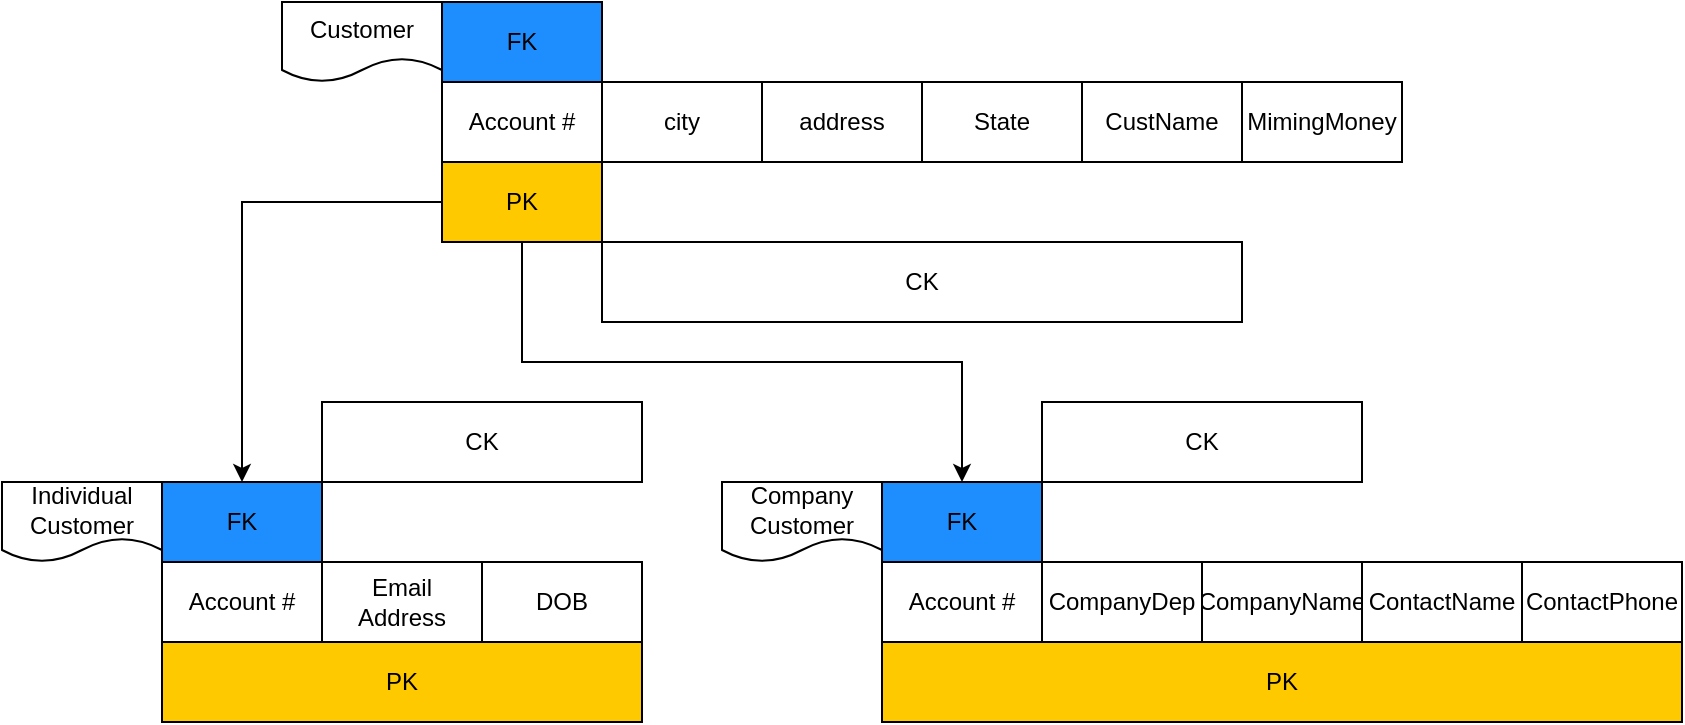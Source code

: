 <mxfile version="13.0.1" type="google"><diagram id="13lUHlYLAXj3Kz5JGvQm" name="Page-1"><mxGraphModel dx="2272" dy="794" grid="1" gridSize="10" guides="1" tooltips="1" connect="1" arrows="1" fold="1" page="1" pageScale="1" pageWidth="850" pageHeight="1100" math="0" shadow="0"><root><mxCell id="0"/><mxCell id="1" parent="0"/><mxCell id="I89QpoiSbTyJXKaOHs5l-1" value="Account #" style="rounded=0;whiteSpace=wrap;html=1;" vertex="1" parent="1"><mxGeometry x="-300" y="280" width="80" height="40" as="geometry"/></mxCell><mxCell id="I89QpoiSbTyJXKaOHs5l-4" value="FK" style="rounded=0;whiteSpace=wrap;html=1;fillColor=#1E8EFF;" vertex="1" parent="1"><mxGeometry x="-300" y="240" width="80" height="40" as="geometry"/></mxCell><mxCell id="I89QpoiSbTyJXKaOHs5l-77" style="edgeStyle=orthogonalEdgeStyle;rounded=0;orthogonalLoop=1;jettySize=auto;html=1;entryX=0.5;entryY=0;entryDx=0;entryDy=0;" edge="1" parent="1" source="I89QpoiSbTyJXKaOHs5l-5" target="I89QpoiSbTyJXKaOHs5l-47"><mxGeometry relative="1" as="geometry"/></mxCell><mxCell id="I89QpoiSbTyJXKaOHs5l-78" style="edgeStyle=orthogonalEdgeStyle;rounded=0;orthogonalLoop=1;jettySize=auto;html=1;entryX=0.5;entryY=0;entryDx=0;entryDy=0;" edge="1" parent="1" source="I89QpoiSbTyJXKaOHs5l-5" target="I89QpoiSbTyJXKaOHs5l-49"><mxGeometry relative="1" as="geometry"><Array as="points"><mxPoint x="-260" y="420"/><mxPoint x="-40" y="420"/></Array></mxGeometry></mxCell><mxCell id="I89QpoiSbTyJXKaOHs5l-5" value="PK" style="rounded=0;whiteSpace=wrap;html=1;fillColor=#FFC900;" vertex="1" parent="1"><mxGeometry x="-300" y="320" width="80" height="40" as="geometry"/></mxCell><mxCell id="I89QpoiSbTyJXKaOHs5l-6" value="city" style="rounded=0;whiteSpace=wrap;html=1;" vertex="1" parent="1"><mxGeometry x="-220" y="280" width="80" height="40" as="geometry"/></mxCell><mxCell id="I89QpoiSbTyJXKaOHs5l-7" value="address" style="rounded=0;whiteSpace=wrap;html=1;" vertex="1" parent="1"><mxGeometry x="-140" y="280" width="80" height="40" as="geometry"/></mxCell><mxCell id="I89QpoiSbTyJXKaOHs5l-8" value="State" style="rounded=0;whiteSpace=wrap;html=1;" vertex="1" parent="1"><mxGeometry x="-60" y="280" width="80" height="40" as="geometry"/></mxCell><mxCell id="I89QpoiSbTyJXKaOHs5l-21" value="Account #" style="rounded=0;whiteSpace=wrap;html=1;" vertex="1" parent="1"><mxGeometry x="-440" y="520" width="80" height="40" as="geometry"/></mxCell><mxCell id="I89QpoiSbTyJXKaOHs5l-22" value="Email&lt;br&gt;Address" style="rounded=0;whiteSpace=wrap;html=1;" vertex="1" parent="1"><mxGeometry x="-360" y="520" width="80" height="40" as="geometry"/></mxCell><mxCell id="I89QpoiSbTyJXKaOHs5l-23" value="CompanyName" style="rounded=0;whiteSpace=wrap;html=1;" vertex="1" parent="1"><mxGeometry x="80" y="520" width="80" height="40" as="geometry"/></mxCell><mxCell id="I89QpoiSbTyJXKaOHs5l-24" value="CompanyDep" style="rounded=0;whiteSpace=wrap;html=1;" vertex="1" parent="1"><mxGeometry y="520" width="80" height="40" as="geometry"/></mxCell><mxCell id="I89QpoiSbTyJXKaOHs5l-25" value="ContactPhone" style="rounded=0;whiteSpace=wrap;html=1;" vertex="1" parent="1"><mxGeometry x="240" y="520" width="80" height="40" as="geometry"/></mxCell><mxCell id="I89QpoiSbTyJXKaOHs5l-26" value="ContactName" style="rounded=0;whiteSpace=wrap;html=1;" vertex="1" parent="1"><mxGeometry x="160" y="520" width="80" height="40" as="geometry"/></mxCell><mxCell id="I89QpoiSbTyJXKaOHs5l-27" value="MimingMoney" style="rounded=0;whiteSpace=wrap;html=1;" vertex="1" parent="1"><mxGeometry x="100" y="280" width="80" height="40" as="geometry"/></mxCell><mxCell id="I89QpoiSbTyJXKaOHs5l-46" value="PK" style="rounded=0;whiteSpace=wrap;html=1;fillColor=#FFC900;" vertex="1" parent="1"><mxGeometry x="-440" y="560" width="240" height="40" as="geometry"/></mxCell><mxCell id="I89QpoiSbTyJXKaOHs5l-47" value="FK" style="rounded=0;whiteSpace=wrap;html=1;fillColor=#1E8EFF;" vertex="1" parent="1"><mxGeometry x="-440" y="480" width="80" height="40" as="geometry"/></mxCell><mxCell id="I89QpoiSbTyJXKaOHs5l-48" value="PK" style="rounded=0;whiteSpace=wrap;html=1;fillColor=#FFC900;" vertex="1" parent="1"><mxGeometry x="-80" y="560" width="400" height="40" as="geometry"/></mxCell><mxCell id="I89QpoiSbTyJXKaOHs5l-49" value="FK" style="rounded=0;whiteSpace=wrap;html=1;fillColor=#1E8EFF;" vertex="1" parent="1"><mxGeometry x="-80" y="480" width="80" height="40" as="geometry"/></mxCell><mxCell id="I89QpoiSbTyJXKaOHs5l-66" value="CustName" style="rounded=0;whiteSpace=wrap;html=1;" vertex="1" parent="1"><mxGeometry x="20" y="280" width="80" height="40" as="geometry"/></mxCell><mxCell id="I89QpoiSbTyJXKaOHs5l-68" value="CK" style="rounded=0;whiteSpace=wrap;html=1;fillColor=#FFFFFF;strokeColor=#000000;" vertex="1" parent="1"><mxGeometry x="-220" y="360" width="320" height="40" as="geometry"/></mxCell><mxCell id="I89QpoiSbTyJXKaOHs5l-72" value="DOB" style="rounded=0;whiteSpace=wrap;html=1;" vertex="1" parent="1"><mxGeometry x="-280" y="520" width="80" height="40" as="geometry"/></mxCell><mxCell id="I89QpoiSbTyJXKaOHs5l-74" value="Account #" style="rounded=0;whiteSpace=wrap;html=1;" vertex="1" parent="1"><mxGeometry x="-80" y="520" width="80" height="40" as="geometry"/></mxCell><mxCell id="I89QpoiSbTyJXKaOHs5l-79" value="Customer" style="shape=document;whiteSpace=wrap;html=1;boundedLbl=1;strokeColor=#000000;fillColor=#FFFFFF;" vertex="1" parent="1"><mxGeometry x="-380" y="240" width="80" height="40" as="geometry"/></mxCell><mxCell id="I89QpoiSbTyJXKaOHs5l-80" value="Individual&lt;br&gt;Customer" style="shape=document;whiteSpace=wrap;html=1;boundedLbl=1;strokeColor=#000000;fillColor=#FFFFFF;" vertex="1" parent="1"><mxGeometry x="-520" y="480" width="80" height="40" as="geometry"/></mxCell><mxCell id="I89QpoiSbTyJXKaOHs5l-81" value="Company&lt;br&gt;Customer" style="shape=document;whiteSpace=wrap;html=1;boundedLbl=1;strokeColor=#000000;fillColor=#FFFFFF;" vertex="1" parent="1"><mxGeometry x="-160" y="480" width="80" height="40" as="geometry"/></mxCell><mxCell id="I89QpoiSbTyJXKaOHs5l-82" value="CK" style="rounded=0;whiteSpace=wrap;html=1;fillColor=#FFFFFF;strokeColor=#000000;" vertex="1" parent="1"><mxGeometry y="440" width="160" height="40" as="geometry"/></mxCell><mxCell id="I89QpoiSbTyJXKaOHs5l-85" value="CK" style="rounded=0;whiteSpace=wrap;html=1;fillColor=#FFFFFF;strokeColor=#000000;" vertex="1" parent="1"><mxGeometry x="-360" y="440" width="160" height="40" as="geometry"/></mxCell></root></mxGraphModel></diagram></mxfile>